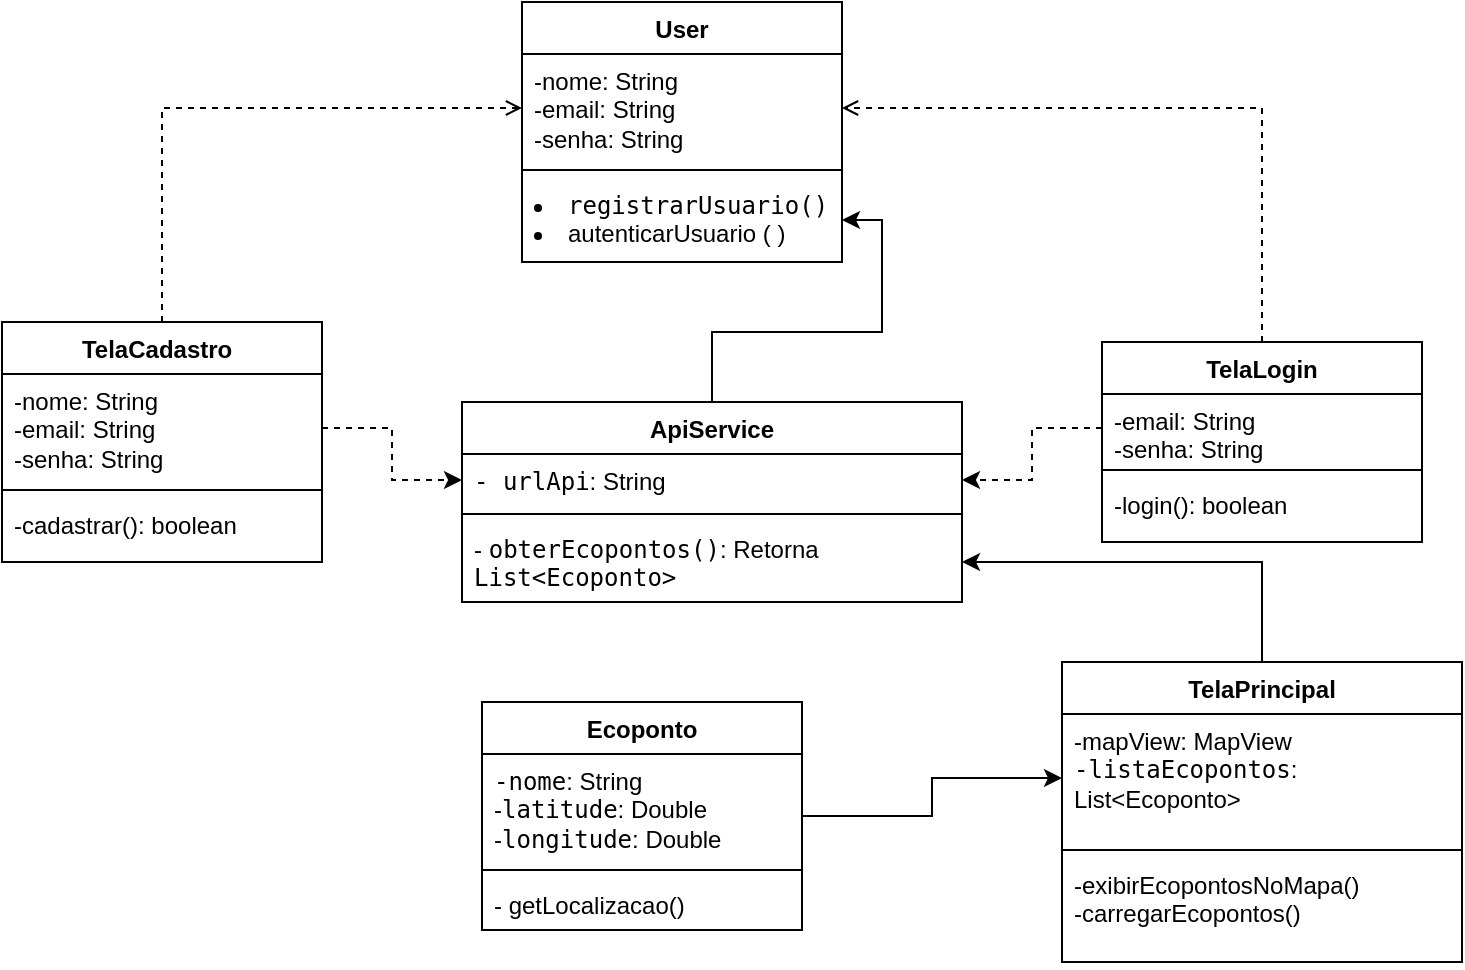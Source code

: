 <mxfile version="24.7.16">
  <diagram name="Página-1" id="Tie7UUpC3_sIgo1FeNzN">
    <mxGraphModel dx="2427" dy="807" grid="1" gridSize="10" guides="1" tooltips="1" connect="1" arrows="1" fold="1" page="1" pageScale="1" pageWidth="827" pageHeight="1169" math="0" shadow="0">
      <root>
        <mxCell id="0" />
        <mxCell id="1" parent="0" />
        <mxCell id="bwLhW3PJbNPqk2YEVILp-15" style="edgeStyle=orthogonalEdgeStyle;rounded=0;orthogonalLoop=1;jettySize=auto;html=1;exitX=0.5;exitY=0;exitDx=0;exitDy=0;entryX=0;entryY=0.5;entryDx=0;entryDy=0;endArrow=open;endFill=0;dashed=1;" edge="1" parent="1" source="S1B9O-oS-OuoGrlYXSlp-33" target="bwLhW3PJbNPqk2YEVILp-2">
          <mxGeometry relative="1" as="geometry" />
        </mxCell>
        <mxCell id="S1B9O-oS-OuoGrlYXSlp-33" value="TelaCadastro&lt;span style=&quot;white-space: pre;&quot;&gt;&#x9;&lt;/span&gt;" style="swimlane;fontStyle=1;align=center;verticalAlign=top;childLayout=stackLayout;horizontal=1;startSize=26;horizontalStack=0;resizeParent=1;resizeParentMax=0;resizeLast=0;collapsible=1;marginBottom=0;whiteSpace=wrap;html=1;" parent="1" vertex="1">
          <mxGeometry x="-120" y="310" width="160" height="120" as="geometry" />
        </mxCell>
        <mxCell id="S1B9O-oS-OuoGrlYXSlp-34" value="-nome: String&lt;div&gt;-email: String&lt;/div&gt;&lt;div&gt;-senha: String&lt;/div&gt;" style="text;strokeColor=none;fillColor=none;align=left;verticalAlign=top;spacingLeft=4;spacingRight=4;overflow=hidden;rotatable=0;points=[[0,0.5],[1,0.5]];portConstraint=eastwest;whiteSpace=wrap;html=1;" parent="S1B9O-oS-OuoGrlYXSlp-33" vertex="1">
          <mxGeometry y="26" width="160" height="54" as="geometry" />
        </mxCell>
        <mxCell id="S1B9O-oS-OuoGrlYXSlp-35" value="" style="line;strokeWidth=1;fillColor=none;align=left;verticalAlign=middle;spacingTop=-1;spacingLeft=3;spacingRight=3;rotatable=0;labelPosition=right;points=[];portConstraint=eastwest;strokeColor=inherit;" parent="S1B9O-oS-OuoGrlYXSlp-33" vertex="1">
          <mxGeometry y="80" width="160" height="8" as="geometry" />
        </mxCell>
        <mxCell id="S1B9O-oS-OuoGrlYXSlp-36" value="-cadastrar(): boolean" style="text;strokeColor=none;fillColor=none;align=left;verticalAlign=top;spacingLeft=4;spacingRight=4;overflow=hidden;rotatable=0;points=[[0,0.5],[1,0.5]];portConstraint=eastwest;whiteSpace=wrap;html=1;" parent="S1B9O-oS-OuoGrlYXSlp-33" vertex="1">
          <mxGeometry y="88" width="160" height="32" as="geometry" />
        </mxCell>
        <mxCell id="bwLhW3PJbNPqk2YEVILp-30" style="edgeStyle=orthogonalEdgeStyle;rounded=0;orthogonalLoop=1;jettySize=auto;html=1;exitX=0.5;exitY=0;exitDx=0;exitDy=0;entryX=1;entryY=0.5;entryDx=0;entryDy=0;" edge="1" parent="1" source="S1B9O-oS-OuoGrlYXSlp-37" target="bwLhW3PJbNPqk2YEVILp-8">
          <mxGeometry relative="1" as="geometry" />
        </mxCell>
        <mxCell id="S1B9O-oS-OuoGrlYXSlp-37" value="TelaPrincipal" style="swimlane;fontStyle=1;align=center;verticalAlign=top;childLayout=stackLayout;horizontal=1;startSize=26;horizontalStack=0;resizeParent=1;resizeParentMax=0;resizeLast=0;collapsible=1;marginBottom=0;whiteSpace=wrap;html=1;" parent="1" vertex="1">
          <mxGeometry x="410" y="480" width="200" height="150" as="geometry" />
        </mxCell>
        <mxCell id="S1B9O-oS-OuoGrlYXSlp-38" value="-mapView:&amp;nbsp;MapView&amp;nbsp;&lt;div&gt;&lt;code style=&quot;background-color: initial;&quot;&gt;-listaEcopontos&lt;/code&gt;&lt;span style=&quot;background-color: initial;&quot;&gt;: List&amp;lt;Ecoponto&amp;gt;&lt;/span&gt;&lt;div&gt;&lt;div&gt;&amp;nbsp;&lt;/div&gt;&lt;/div&gt;&lt;/div&gt;" style="text;strokeColor=none;fillColor=none;align=left;verticalAlign=top;spacingLeft=4;spacingRight=4;overflow=hidden;rotatable=0;points=[[0,0.5],[1,0.5]];portConstraint=eastwest;whiteSpace=wrap;html=1;" parent="S1B9O-oS-OuoGrlYXSlp-37" vertex="1">
          <mxGeometry y="26" width="200" height="64" as="geometry" />
        </mxCell>
        <mxCell id="S1B9O-oS-OuoGrlYXSlp-39" value="" style="line;strokeWidth=1;fillColor=none;align=left;verticalAlign=middle;spacingTop=-1;spacingLeft=3;spacingRight=3;rotatable=0;labelPosition=right;points=[];portConstraint=eastwest;strokeColor=inherit;" parent="S1B9O-oS-OuoGrlYXSlp-37" vertex="1">
          <mxGeometry y="90" width="200" height="8" as="geometry" />
        </mxCell>
        <mxCell id="S1B9O-oS-OuoGrlYXSlp-40" value="&lt;span style=&quot;background-color: initial;&quot;&gt;-exibirEcopontosNoMapa()&lt;/span&gt;&lt;br&gt;&lt;span style=&quot;background-color: initial;&quot;&gt;-carregarEcopontos()&lt;/span&gt;" style="text;strokeColor=none;fillColor=none;align=left;verticalAlign=top;spacingLeft=4;spacingRight=4;overflow=hidden;rotatable=0;points=[[0,0.5],[1,0.5]];portConstraint=eastwest;whiteSpace=wrap;html=1;" parent="S1B9O-oS-OuoGrlYXSlp-37" vertex="1">
          <mxGeometry y="98" width="200" height="52" as="geometry" />
        </mxCell>
        <mxCell id="bwLhW3PJbNPqk2YEVILp-14" style="edgeStyle=orthogonalEdgeStyle;rounded=0;orthogonalLoop=1;jettySize=auto;html=1;entryX=1;entryY=0.5;entryDx=0;entryDy=0;endArrow=open;endFill=0;dashed=1;" edge="1" parent="1" source="S1B9O-oS-OuoGrlYXSlp-41" target="bwLhW3PJbNPqk2YEVILp-2">
          <mxGeometry relative="1" as="geometry" />
        </mxCell>
        <mxCell id="S1B9O-oS-OuoGrlYXSlp-41" value="TelaLogin" style="swimlane;fontStyle=1;align=center;verticalAlign=top;childLayout=stackLayout;horizontal=1;startSize=26;horizontalStack=0;resizeParent=1;resizeParentMax=0;resizeLast=0;collapsible=1;marginBottom=0;whiteSpace=wrap;html=1;" parent="1" vertex="1">
          <mxGeometry x="430" y="320" width="160" height="100" as="geometry" />
        </mxCell>
        <mxCell id="S1B9O-oS-OuoGrlYXSlp-42" value="-email: String&lt;div&gt;-senha: String&lt;/div&gt;" style="text;strokeColor=none;fillColor=none;align=left;verticalAlign=top;spacingLeft=4;spacingRight=4;overflow=hidden;rotatable=0;points=[[0,0.5],[1,0.5]];portConstraint=eastwest;whiteSpace=wrap;html=1;" parent="S1B9O-oS-OuoGrlYXSlp-41" vertex="1">
          <mxGeometry y="26" width="160" height="34" as="geometry" />
        </mxCell>
        <mxCell id="S1B9O-oS-OuoGrlYXSlp-43" value="" style="line;strokeWidth=1;fillColor=none;align=left;verticalAlign=middle;spacingTop=-1;spacingLeft=3;spacingRight=3;rotatable=0;labelPosition=right;points=[];portConstraint=eastwest;strokeColor=inherit;" parent="S1B9O-oS-OuoGrlYXSlp-41" vertex="1">
          <mxGeometry y="60" width="160" height="8" as="geometry" />
        </mxCell>
        <mxCell id="S1B9O-oS-OuoGrlYXSlp-44" value="-login(): boolean&lt;div&gt;&lt;br&gt;&lt;/div&gt;" style="text;strokeColor=none;fillColor=none;align=left;verticalAlign=top;spacingLeft=4;spacingRight=4;overflow=hidden;rotatable=0;points=[[0,0.5],[1,0.5]];portConstraint=eastwest;whiteSpace=wrap;html=1;" parent="S1B9O-oS-OuoGrlYXSlp-41" vertex="1">
          <mxGeometry y="68" width="160" height="32" as="geometry" />
        </mxCell>
        <mxCell id="bwLhW3PJbNPqk2YEVILp-1" value="User" style="swimlane;fontStyle=1;align=center;verticalAlign=top;childLayout=stackLayout;horizontal=1;startSize=26;horizontalStack=0;resizeParent=1;resizeParentMax=0;resizeLast=0;collapsible=1;marginBottom=0;whiteSpace=wrap;html=1;" vertex="1" parent="1">
          <mxGeometry x="140" y="150" width="160" height="130" as="geometry" />
        </mxCell>
        <mxCell id="bwLhW3PJbNPqk2YEVILp-2" value="-nome: String&lt;div&gt;-email: String&lt;/div&gt;&lt;div&gt;-senha: String&lt;/div&gt;" style="text;strokeColor=none;fillColor=none;align=left;verticalAlign=top;spacingLeft=4;spacingRight=4;overflow=hidden;rotatable=0;points=[[0,0.5],[1,0.5]];portConstraint=eastwest;whiteSpace=wrap;html=1;" vertex="1" parent="bwLhW3PJbNPqk2YEVILp-1">
          <mxGeometry y="26" width="160" height="54" as="geometry" />
        </mxCell>
        <mxCell id="bwLhW3PJbNPqk2YEVILp-3" value="" style="line;strokeWidth=1;fillColor=none;align=left;verticalAlign=middle;spacingTop=-1;spacingLeft=3;spacingRight=3;rotatable=0;labelPosition=right;points=[];portConstraint=eastwest;strokeColor=inherit;" vertex="1" parent="bwLhW3PJbNPqk2YEVILp-1">
          <mxGeometry y="80" width="160" height="8" as="geometry" />
        </mxCell>
        <mxCell id="bwLhW3PJbNPqk2YEVILp-4" value="&lt;li&gt;&lt;code&gt;registrarUsuario()&lt;/code&gt;&lt;/li&gt;&lt;li&gt;autenticarUsuario ( )&lt;/li&gt;" style="text;strokeColor=none;fillColor=none;align=left;verticalAlign=top;spacingLeft=4;spacingRight=4;overflow=hidden;rotatable=0;points=[[0,0.5],[1,0.5]];portConstraint=eastwest;whiteSpace=wrap;html=1;" vertex="1" parent="bwLhW3PJbNPqk2YEVILp-1">
          <mxGeometry y="88" width="160" height="42" as="geometry" />
        </mxCell>
        <mxCell id="bwLhW3PJbNPqk2YEVILp-32" style="edgeStyle=orthogonalEdgeStyle;rounded=0;orthogonalLoop=1;jettySize=auto;html=1;exitX=0.5;exitY=0;exitDx=0;exitDy=0;entryX=1;entryY=0.5;entryDx=0;entryDy=0;" edge="1" parent="1" source="bwLhW3PJbNPqk2YEVILp-5" target="bwLhW3PJbNPqk2YEVILp-4">
          <mxGeometry relative="1" as="geometry" />
        </mxCell>
        <mxCell id="bwLhW3PJbNPqk2YEVILp-5" value="ApiService" style="swimlane;fontStyle=1;align=center;verticalAlign=top;childLayout=stackLayout;horizontal=1;startSize=26;horizontalStack=0;resizeParent=1;resizeParentMax=0;resizeLast=0;collapsible=1;marginBottom=0;whiteSpace=wrap;html=1;" vertex="1" parent="1">
          <mxGeometry x="110" y="350" width="250" height="100" as="geometry" />
        </mxCell>
        <mxCell id="bwLhW3PJbNPqk2YEVILp-6" value="&lt;code style=&quot;background-color: initial;&quot;&gt;- urlApi&lt;/code&gt;&lt;span style=&quot;background-color: initial;&quot;&gt;: String&lt;/span&gt;" style="text;strokeColor=none;fillColor=none;align=left;verticalAlign=top;spacingLeft=4;spacingRight=4;overflow=hidden;rotatable=0;points=[[0,0.5],[1,0.5]];portConstraint=eastwest;whiteSpace=wrap;html=1;" vertex="1" parent="bwLhW3PJbNPqk2YEVILp-5">
          <mxGeometry y="26" width="250" height="26" as="geometry" />
        </mxCell>
        <mxCell id="bwLhW3PJbNPqk2YEVILp-7" value="" style="line;strokeWidth=1;fillColor=none;align=left;verticalAlign=middle;spacingTop=-1;spacingLeft=3;spacingRight=3;rotatable=0;labelPosition=right;points=[];portConstraint=eastwest;strokeColor=inherit;" vertex="1" parent="bwLhW3PJbNPqk2YEVILp-5">
          <mxGeometry y="52" width="250" height="8" as="geometry" />
        </mxCell>
        <mxCell id="bwLhW3PJbNPqk2YEVILp-8" value="&lt;span style=&quot;background-color: initial;&quot;&gt;-&amp;nbsp;&lt;/span&gt;&lt;code style=&quot;background-color: initial;&quot;&gt;obterEcopontos()&lt;/code&gt;&lt;span style=&quot;background-color: initial;&quot;&gt;: Retorna &lt;/span&gt;&lt;code style=&quot;background-color: initial;&quot;&gt;List&amp;lt;Ecoponto&amp;gt;&lt;/code&gt;&lt;h3&gt;&lt;/h3&gt;" style="text;strokeColor=none;fillColor=none;align=left;verticalAlign=top;spacingLeft=4;spacingRight=4;overflow=hidden;rotatable=0;points=[[0,0.5],[1,0.5]];portConstraint=eastwest;whiteSpace=wrap;html=1;" vertex="1" parent="bwLhW3PJbNPqk2YEVILp-5">
          <mxGeometry y="60" width="250" height="40" as="geometry" />
        </mxCell>
        <mxCell id="bwLhW3PJbNPqk2YEVILp-9" value="Ecoponto" style="swimlane;fontStyle=1;align=center;verticalAlign=top;childLayout=stackLayout;horizontal=1;startSize=26;horizontalStack=0;resizeParent=1;resizeParentMax=0;resizeLast=0;collapsible=1;marginBottom=0;whiteSpace=wrap;html=1;" vertex="1" parent="1">
          <mxGeometry x="120" y="500" width="160" height="114" as="geometry" />
        </mxCell>
        <mxCell id="bwLhW3PJbNPqk2YEVILp-10" value="&lt;code style=&quot;background-color: initial;&quot;&gt;-nome&lt;/code&gt;&lt;span style=&quot;background-color: initial;&quot;&gt;: String&lt;/span&gt;&lt;br&gt;&lt;div&gt;&lt;span style=&quot;background-color: initial;&quot;&gt;-&lt;/span&gt;&lt;code style=&quot;background-color: initial;&quot;&gt;latitude&lt;/code&gt;&lt;span style=&quot;background-color: initial;&quot;&gt;: Double&lt;/span&gt;&lt;/div&gt;&lt;div&gt;&lt;span style=&quot;background-color: initial;&quot;&gt;-&lt;/span&gt;&lt;code style=&quot;background-color: initial;&quot;&gt;longitude&lt;/code&gt;&lt;span style=&quot;background-color: initial;&quot;&gt;: Double&lt;/span&gt;&lt;/div&gt;" style="text;strokeColor=none;fillColor=none;align=left;verticalAlign=top;spacingLeft=4;spacingRight=4;overflow=hidden;rotatable=0;points=[[0,0.5],[1,0.5]];portConstraint=eastwest;whiteSpace=wrap;html=1;" vertex="1" parent="bwLhW3PJbNPqk2YEVILp-9">
          <mxGeometry y="26" width="160" height="54" as="geometry" />
        </mxCell>
        <mxCell id="bwLhW3PJbNPqk2YEVILp-11" value="" style="line;strokeWidth=1;fillColor=none;align=left;verticalAlign=middle;spacingTop=-1;spacingLeft=3;spacingRight=3;rotatable=0;labelPosition=right;points=[];portConstraint=eastwest;strokeColor=inherit;" vertex="1" parent="bwLhW3PJbNPqk2YEVILp-9">
          <mxGeometry y="80" width="160" height="8" as="geometry" />
        </mxCell>
        <mxCell id="bwLhW3PJbNPqk2YEVILp-12" value="&lt;span style=&quot;background-color: initial;&quot;&gt;- getLocalizacao()&lt;/span&gt;" style="text;strokeColor=none;fillColor=none;align=left;verticalAlign=top;spacingLeft=4;spacingRight=4;overflow=hidden;rotatable=0;points=[[0,0.5],[1,0.5]];portConstraint=eastwest;whiteSpace=wrap;html=1;" vertex="1" parent="bwLhW3PJbNPqk2YEVILp-9">
          <mxGeometry y="88" width="160" height="26" as="geometry" />
        </mxCell>
        <mxCell id="bwLhW3PJbNPqk2YEVILp-23" style="edgeStyle=orthogonalEdgeStyle;rounded=0;orthogonalLoop=1;jettySize=auto;html=1;exitX=0;exitY=0.5;exitDx=0;exitDy=0;entryX=1;entryY=0.5;entryDx=0;entryDy=0;dashed=1;" edge="1" parent="1" source="S1B9O-oS-OuoGrlYXSlp-42" target="bwLhW3PJbNPqk2YEVILp-6">
          <mxGeometry relative="1" as="geometry" />
        </mxCell>
        <mxCell id="bwLhW3PJbNPqk2YEVILp-25" style="edgeStyle=orthogonalEdgeStyle;rounded=0;orthogonalLoop=1;jettySize=auto;html=1;exitX=1;exitY=0.5;exitDx=0;exitDy=0;entryX=0;entryY=0.5;entryDx=0;entryDy=0;dashed=1;" edge="1" parent="1" source="S1B9O-oS-OuoGrlYXSlp-34" target="bwLhW3PJbNPqk2YEVILp-6">
          <mxGeometry relative="1" as="geometry" />
        </mxCell>
        <mxCell id="bwLhW3PJbNPqk2YEVILp-31" style="edgeStyle=orthogonalEdgeStyle;rounded=0;orthogonalLoop=1;jettySize=auto;html=1;entryX=0;entryY=0.5;entryDx=0;entryDy=0;" edge="1" parent="1" source="bwLhW3PJbNPqk2YEVILp-9" target="S1B9O-oS-OuoGrlYXSlp-38">
          <mxGeometry relative="1" as="geometry" />
        </mxCell>
      </root>
    </mxGraphModel>
  </diagram>
</mxfile>
